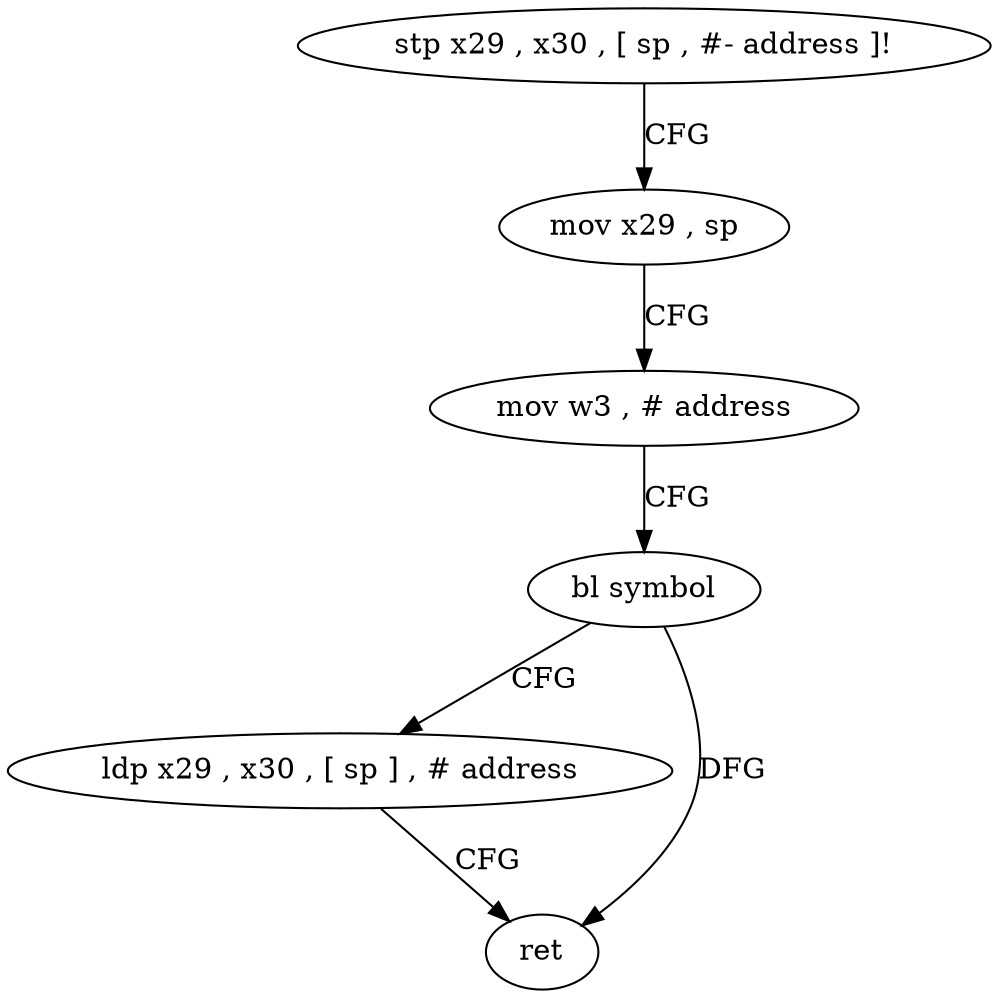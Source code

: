digraph "func" {
"4248428" [label = "stp x29 , x30 , [ sp , #- address ]!" ]
"4248432" [label = "mov x29 , sp" ]
"4248436" [label = "mov w3 , # address" ]
"4248440" [label = "bl symbol" ]
"4248444" [label = "ldp x29 , x30 , [ sp ] , # address" ]
"4248448" [label = "ret" ]
"4248428" -> "4248432" [ label = "CFG" ]
"4248432" -> "4248436" [ label = "CFG" ]
"4248436" -> "4248440" [ label = "CFG" ]
"4248440" -> "4248444" [ label = "CFG" ]
"4248440" -> "4248448" [ label = "DFG" ]
"4248444" -> "4248448" [ label = "CFG" ]
}
